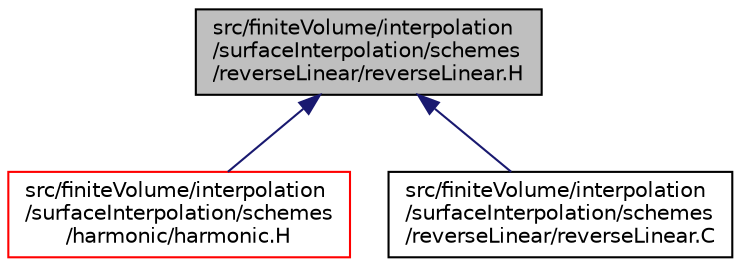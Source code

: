 digraph "src/finiteVolume/interpolation/surfaceInterpolation/schemes/reverseLinear/reverseLinear.H"
{
  bgcolor="transparent";
  edge [fontname="Helvetica",fontsize="10",labelfontname="Helvetica",labelfontsize="10"];
  node [fontname="Helvetica",fontsize="10",shape=record];
  Node1 [label="src/finiteVolume/interpolation\l/surfaceInterpolation/schemes\l/reverseLinear/reverseLinear.H",height=0.2,width=0.4,color="black", fillcolor="grey75", style="filled", fontcolor="black"];
  Node1 -> Node2 [dir="back",color="midnightblue",fontsize="10",style="solid",fontname="Helvetica"];
  Node2 [label="src/finiteVolume/interpolation\l/surfaceInterpolation/schemes\l/harmonic/harmonic.H",height=0.2,width=0.4,color="red",URL="$a06216.html"];
  Node1 -> Node3 [dir="back",color="midnightblue",fontsize="10",style="solid",fontname="Helvetica"];
  Node3 [label="src/finiteVolume/interpolation\l/surfaceInterpolation/schemes\l/reverseLinear/reverseLinear.C",height=0.2,width=0.4,color="black",URL="$a06260.html",tooltip="Reverse-central-differencing interpolation scheme class which is a linear scheme but uses 1 - weighti..."];
}
